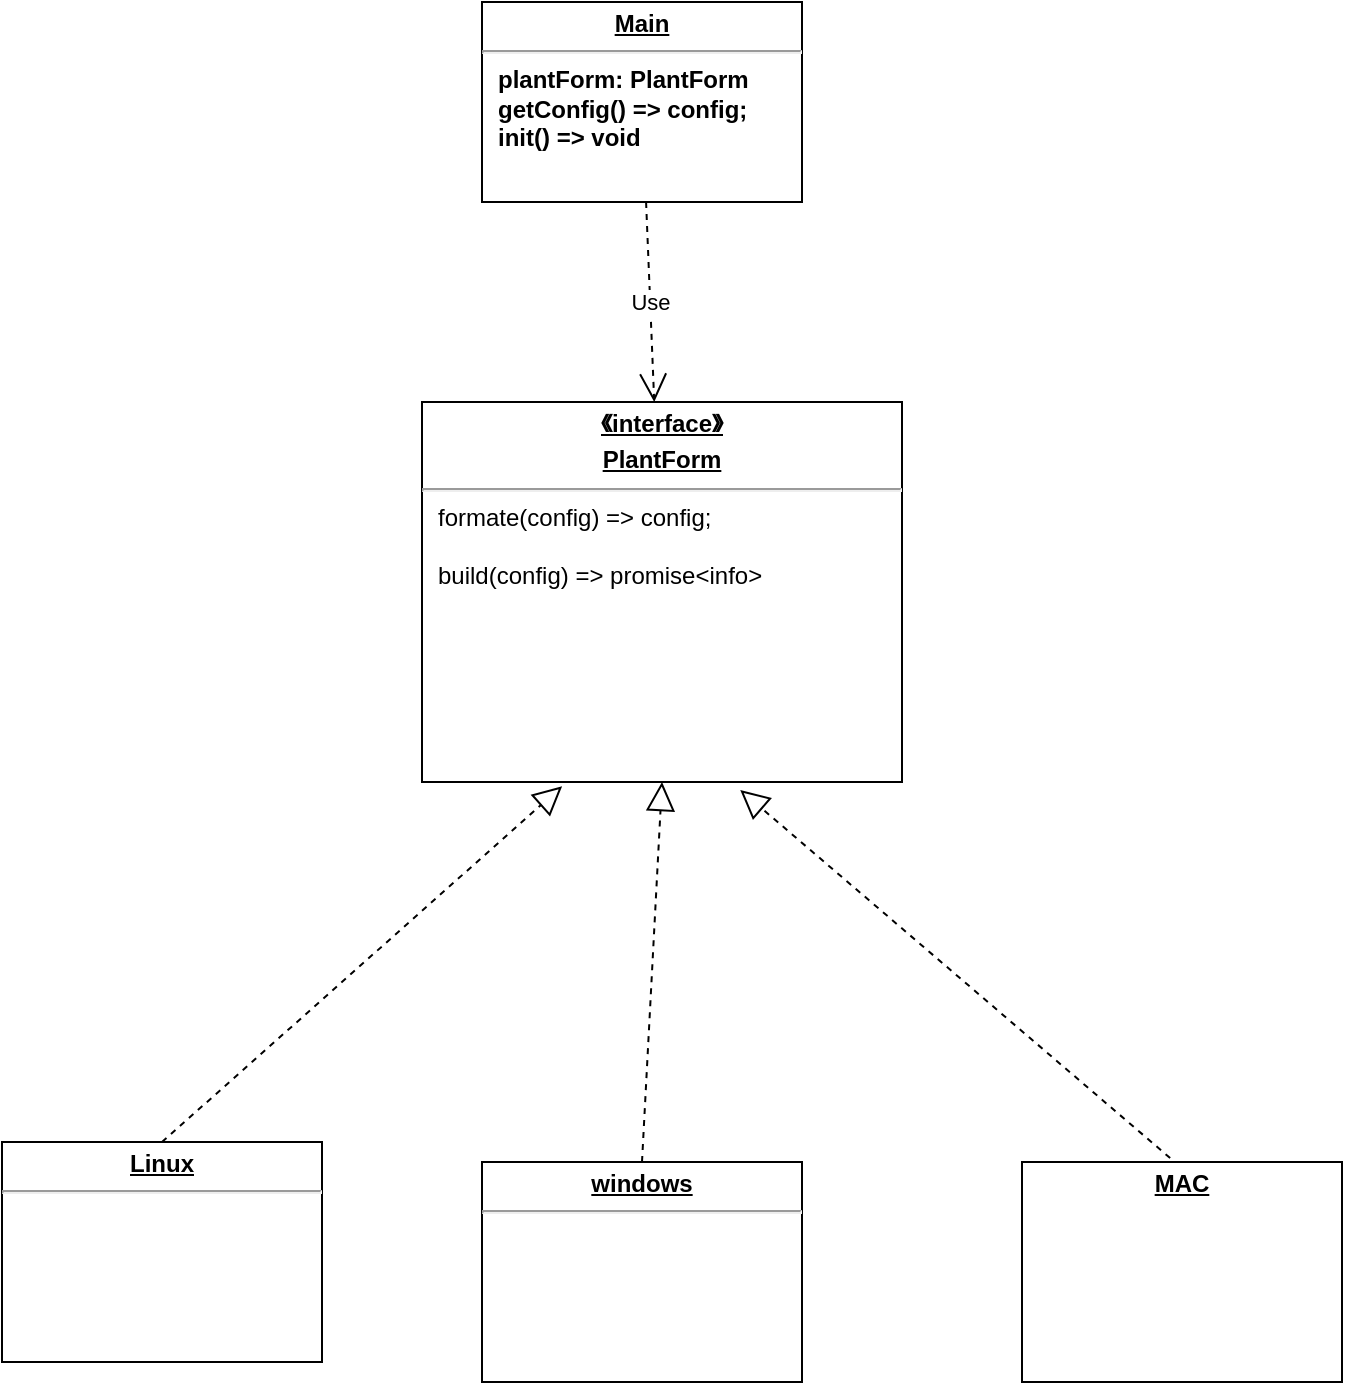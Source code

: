 <mxfile version="20.8.10" type="github">
  <diagram name="Page-1" id="929967ad-93f9-6ef4-fab6-5d389245f69c">
    <mxGraphModel dx="1434" dy="771" grid="1" gridSize="10" guides="1" tooltips="1" connect="1" arrows="1" fold="1" page="1" pageScale="1.5" pageWidth="1169" pageHeight="826" background="none" math="0" shadow="0">
      <root>
        <mxCell id="0" style=";html=1;" />
        <mxCell id="1" style=";html=1;" parent="0" />
        <mxCell id="1672d66443f91eb5-13" style="edgeStyle=orthogonalEdgeStyle;rounded=0;html=1;jettySize=auto;orthogonalLoop=1;endArrow=circlePlus;endFill=0;" parent="1" target="1672d66443f91eb5-2" edge="1">
          <mxGeometry relative="1" as="geometry">
            <Array as="points">
              <mxPoint x="477" y="485" />
              <mxPoint x="517" y="485" />
            </Array>
            <mxPoint x="477" y="535" as="sourcePoint" />
          </mxGeometry>
        </mxCell>
        <mxCell id="1672d66443f91eb5-15" style="edgeStyle=orthogonalEdgeStyle;rounded=0;html=1;endArrow=circlePlus;endFill=0;jettySize=auto;orthogonalLoop=1;" parent="1" source="1672d66443f91eb5-5" edge="1">
          <mxGeometry relative="1" as="geometry">
            <Array as="points">
              <mxPoint x="717" y="485" />
              <mxPoint x="517" y="485" />
            </Array>
            <mxPoint x="517" y="445" as="targetPoint" />
          </mxGeometry>
        </mxCell>
        <mxCell id="1672d66443f91eb5-21" style="edgeStyle=none;rounded=0;html=1;dashed=1;endArrow=none;endFill=0;jettySize=auto;orthogonalLoop=1;" parent="1" target="1672d66443f91eb5-9" edge="1">
          <mxGeometry relative="1" as="geometry">
            <mxPoint x="1137.417" y="605" as="sourcePoint" />
          </mxGeometry>
        </mxCell>
        <mxCell id="1672d66443f91eb5-16" style="edgeStyle=orthogonalEdgeStyle;rounded=0;html=1;endArrow=circlePlus;endFill=0;jettySize=auto;orthogonalLoop=1;entryX=0.25;entryY=1;" parent="1" target="1672d66443f91eb5-5" edge="1">
          <mxGeometry relative="1" as="geometry">
            <Array as="points">
              <mxPoint x="627" y="635" />
              <mxPoint x="677" y="635" />
            </Array>
            <mxPoint x="627" y="655" as="sourcePoint" />
          </mxGeometry>
        </mxCell>
        <mxCell id="1672d66443f91eb5-18" style="edgeStyle=orthogonalEdgeStyle;rounded=0;html=1;endArrow=circlePlus;endFill=0;jettySize=auto;orthogonalLoop=1;entryX=0.75;entryY=1;" parent="1" source="1672d66443f91eb5-9" edge="1">
          <mxGeometry relative="1" as="geometry">
            <Array as="points">
              <mxPoint x="1017" y="625" />
              <mxPoint x="757" y="625" />
            </Array>
            <mxPoint x="757" y="605" as="targetPoint" />
          </mxGeometry>
        </mxCell>
        <mxCell id="1672d66443f91eb5-22" style="edgeStyle=none;rounded=0;html=1;dashed=1;endArrow=none;endFill=0;jettySize=auto;orthogonalLoop=1;" parent="1" source="1672d66443f91eb5-9" edge="1">
          <mxGeometry relative="1" as="geometry">
            <mxPoint x="1017" y="425" as="targetPoint" />
          </mxGeometry>
        </mxCell>
        <mxCell id="1672d66443f91eb5-14" style="edgeStyle=orthogonalEdgeStyle;rounded=0;html=1;endArrow=circlePlus;endFill=0;jettySize=auto;orthogonalLoop=1;" parent="1" target="1672d66443f91eb5-4" edge="1">
          <mxGeometry relative="1" as="geometry">
            <Array as="points">
              <mxPoint x="477" y="755" />
              <mxPoint x="477" y="755" />
            </Array>
            <mxPoint x="477" y="785" as="sourcePoint" />
          </mxGeometry>
        </mxCell>
        <mxCell id="1672d66443f91eb5-19" style="rounded=0;html=1;endArrow=none;endFill=0;jettySize=auto;orthogonalLoop=1;dashed=1;" parent="1" target="1672d66443f91eb5-9" edge="1">
          <mxGeometry relative="1" as="geometry">
            <mxPoint x="951.545" y="825" as="sourcePoint" />
          </mxGeometry>
        </mxCell>
        <mxCell id="dqds3wj3RpnozhmGb4t--4" value="&lt;p style=&quot;margin:0px;margin-top:4px;text-align:center;text-decoration:underline;&quot;&gt;&lt;b&gt;《interface》&lt;/b&gt;&lt;/p&gt;&lt;p style=&quot;margin:0px;margin-top:4px;text-align:center;text-decoration:underline;&quot;&gt;&lt;b&gt;PlantForm&lt;/b&gt;&lt;/p&gt;&lt;hr&gt;&lt;p style=&quot;margin:0px;margin-left:8px;&quot;&gt;formate(config) =&amp;gt; config;&lt;/p&gt;&lt;p style=&quot;margin:0px;margin-left:8px;&quot;&gt;&lt;br&gt;&lt;/p&gt;&lt;p style=&quot;margin:0px;margin-left:8px;&quot;&gt;build(config) =&amp;gt; promise&amp;lt;info&amp;gt;&lt;/p&gt;" style="verticalAlign=top;align=left;overflow=fill;fontSize=12;fontFamily=Helvetica;html=1;" vertex="1" parent="1">
          <mxGeometry x="620" y="430" width="240" height="190" as="geometry" />
        </mxCell>
        <mxCell id="dqds3wj3RpnozhmGb4t--6" value="" style="line;strokeWidth=1;fillColor=none;align=left;verticalAlign=middle;spacingTop=-1;spacingLeft=3;spacingRight=3;rotatable=0;labelPosition=right;points=[];portConstraint=eastwest;strokeColor=inherit;" vertex="1" parent="1">
          <mxGeometry x="610" y="380" width="80" height="8" as="geometry" />
        </mxCell>
        <mxCell id="dqds3wj3RpnozhmGb4t--8" value="" style="line;strokeWidth=1;fillColor=none;align=left;verticalAlign=middle;spacingTop=-1;spacingLeft=3;spacingRight=3;rotatable=0;labelPosition=right;points=[];portConstraint=eastwest;strokeColor=inherit;" vertex="1" parent="1">
          <mxGeometry x="750" y="590" width="40" height="8" as="geometry" />
        </mxCell>
        <mxCell id="dqds3wj3RpnozhmGb4t--11" value="&lt;p style=&quot;margin:0px;margin-top:4px;text-align:center;text-decoration:underline;&quot;&gt;&lt;b&gt;Main&lt;/b&gt;&lt;/p&gt;&lt;hr&gt;&lt;p style=&quot;margin:0px;margin-left:8px;&quot;&gt;&lt;b style=&quot;border-color: var(--border-color); text-align: center;&quot;&gt;plantForm: PlantForm&lt;/b&gt;&lt;br&gt;&lt;/p&gt;&lt;p style=&quot;margin:0px;margin-left:8px;&quot;&gt;&lt;b style=&quot;border-color: var(--border-color); text-align: center;&quot;&gt;getConfig() =&amp;gt; config;&lt;/b&gt;&lt;/p&gt;&lt;p style=&quot;margin:0px;margin-left:8px;&quot;&gt;&lt;b style=&quot;border-color: var(--border-color); text-align: center;&quot;&gt;init() =&amp;gt; void&lt;/b&gt;&lt;/p&gt;&lt;p style=&quot;margin:0px;margin-left:8px;&quot;&gt;&lt;b style=&quot;border-color: var(--border-color); text-align: center;&quot;&gt;&lt;br&gt;&lt;/b&gt;&lt;/p&gt;" style="verticalAlign=top;align=left;overflow=fill;fontSize=12;fontFamily=Helvetica;html=1;" vertex="1" parent="1">
          <mxGeometry x="650" y="230" width="160" height="100" as="geometry" />
        </mxCell>
        <mxCell id="dqds3wj3RpnozhmGb4t--12" value="&lt;p style=&quot;margin:0px;margin-top:4px;text-align:center;text-decoration:underline;&quot;&gt;&lt;b&gt;Linux&lt;/b&gt;&lt;/p&gt;&lt;hr&gt;&lt;p style=&quot;margin:0px;margin-left:8px;&quot;&gt;&lt;br&gt;&lt;/p&gt;" style="verticalAlign=top;align=left;overflow=fill;fontSize=12;fontFamily=Helvetica;html=1;" vertex="1" parent="1">
          <mxGeometry x="410" y="800" width="160" height="110" as="geometry" />
        </mxCell>
        <mxCell id="dqds3wj3RpnozhmGb4t--13" value="" style="endArrow=block;dashed=1;endFill=0;endSize=12;html=1;rounded=0;entryX=0.292;entryY=1.011;entryDx=0;entryDy=0;entryPerimeter=0;exitX=0.5;exitY=0;exitDx=0;exitDy=0;" edge="1" parent="1" source="dqds3wj3RpnozhmGb4t--12" target="dqds3wj3RpnozhmGb4t--4">
          <mxGeometry width="160" relative="1" as="geometry">
            <mxPoint x="430" y="740" as="sourcePoint" />
            <mxPoint x="690" y="650" as="targetPoint" />
          </mxGeometry>
        </mxCell>
        <mxCell id="dqds3wj3RpnozhmGb4t--14" value="&lt;p style=&quot;margin:0px;margin-top:4px;text-align:center;text-decoration:underline;&quot;&gt;&lt;b&gt;windows&lt;/b&gt;&lt;/p&gt;&lt;hr&gt;&lt;p style=&quot;margin:0px;margin-left:8px;&quot;&gt;&lt;br&gt;&lt;/p&gt;" style="verticalAlign=top;align=left;overflow=fill;fontSize=12;fontFamily=Helvetica;html=1;" vertex="1" parent="1">
          <mxGeometry x="650" y="810" width="160" height="110" as="geometry" />
        </mxCell>
        <mxCell id="dqds3wj3RpnozhmGb4t--15" value="&lt;p style=&quot;margin:0px;margin-top:4px;text-align:center;text-decoration:underline;&quot;&gt;&lt;b&gt;MAC&lt;/b&gt;&lt;/p&gt;" style="verticalAlign=top;align=left;overflow=fill;fontSize=12;fontFamily=Helvetica;html=1;" vertex="1" parent="1">
          <mxGeometry x="920" y="810" width="160" height="110" as="geometry" />
        </mxCell>
        <mxCell id="dqds3wj3RpnozhmGb4t--16" value="" style="endArrow=block;dashed=1;endFill=0;endSize=12;html=1;rounded=0;entryX=0.5;entryY=1;entryDx=0;entryDy=0;exitX=0.5;exitY=0;exitDx=0;exitDy=0;" edge="1" parent="1" source="dqds3wj3RpnozhmGb4t--14" target="dqds3wj3RpnozhmGb4t--4">
          <mxGeometry width="160" relative="1" as="geometry">
            <mxPoint x="715" y="800" as="sourcePoint" />
            <mxPoint x="725" y="640" as="targetPoint" />
          </mxGeometry>
        </mxCell>
        <mxCell id="dqds3wj3RpnozhmGb4t--17" value="" style="endArrow=block;dashed=1;endFill=0;endSize=12;html=1;rounded=0;exitX=0.463;exitY=-0.018;exitDx=0;exitDy=0;entryX=0.663;entryY=1.021;entryDx=0;entryDy=0;entryPerimeter=0;exitPerimeter=0;" edge="1" parent="1" source="dqds3wj3RpnozhmGb4t--15" target="dqds3wj3RpnozhmGb4t--4">
          <mxGeometry width="160" relative="1" as="geometry">
            <mxPoint x="488.96" y="830.99" as="sourcePoint" />
            <mxPoint x="750" y="650" as="targetPoint" />
            <Array as="points" />
          </mxGeometry>
        </mxCell>
        <mxCell id="dqds3wj3RpnozhmGb4t--19" value="Use" style="endArrow=open;endSize=12;dashed=1;html=1;rounded=0;" edge="1" parent="1" source="dqds3wj3RpnozhmGb4t--11" target="dqds3wj3RpnozhmGb4t--4">
          <mxGeometry width="160" relative="1" as="geometry">
            <mxPoint x="850" y="370" as="sourcePoint" />
            <mxPoint x="890" y="360" as="targetPoint" />
          </mxGeometry>
        </mxCell>
      </root>
    </mxGraphModel>
  </diagram>
</mxfile>
